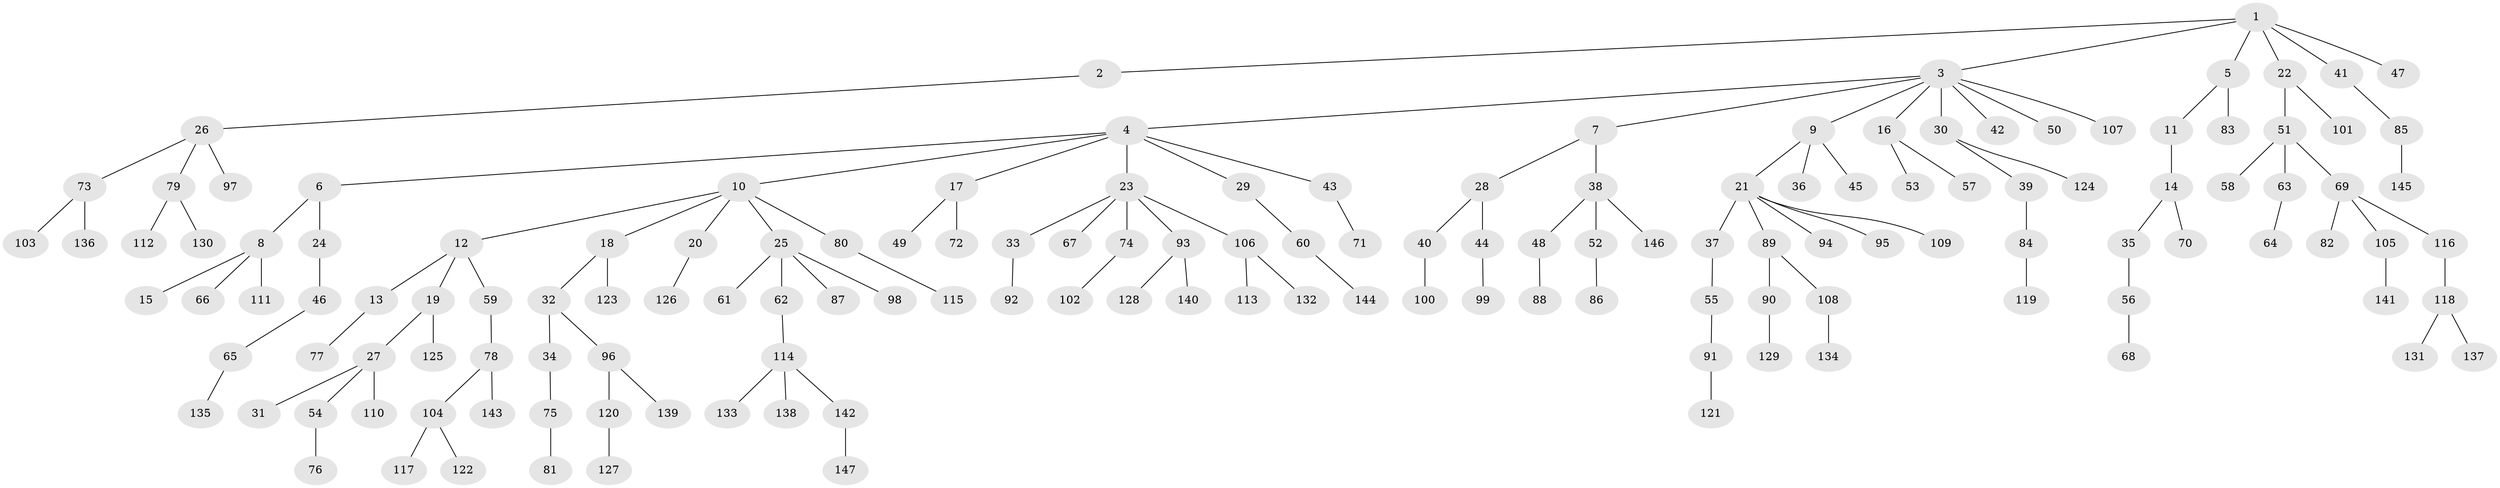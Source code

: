 // coarse degree distribution, {6: 0.010309278350515464, 8: 0.010309278350515464, 11: 0.010309278350515464, 2: 0.21649484536082475, 3: 0.13402061855670103, 7: 0.010309278350515464, 4: 0.041237113402061855, 1: 0.5463917525773195, 5: 0.020618556701030927}
// Generated by graph-tools (version 1.1) at 2025/42/03/06/25 10:42:02]
// undirected, 147 vertices, 146 edges
graph export_dot {
graph [start="1"]
  node [color=gray90,style=filled];
  1;
  2;
  3;
  4;
  5;
  6;
  7;
  8;
  9;
  10;
  11;
  12;
  13;
  14;
  15;
  16;
  17;
  18;
  19;
  20;
  21;
  22;
  23;
  24;
  25;
  26;
  27;
  28;
  29;
  30;
  31;
  32;
  33;
  34;
  35;
  36;
  37;
  38;
  39;
  40;
  41;
  42;
  43;
  44;
  45;
  46;
  47;
  48;
  49;
  50;
  51;
  52;
  53;
  54;
  55;
  56;
  57;
  58;
  59;
  60;
  61;
  62;
  63;
  64;
  65;
  66;
  67;
  68;
  69;
  70;
  71;
  72;
  73;
  74;
  75;
  76;
  77;
  78;
  79;
  80;
  81;
  82;
  83;
  84;
  85;
  86;
  87;
  88;
  89;
  90;
  91;
  92;
  93;
  94;
  95;
  96;
  97;
  98;
  99;
  100;
  101;
  102;
  103;
  104;
  105;
  106;
  107;
  108;
  109;
  110;
  111;
  112;
  113;
  114;
  115;
  116;
  117;
  118;
  119;
  120;
  121;
  122;
  123;
  124;
  125;
  126;
  127;
  128;
  129;
  130;
  131;
  132;
  133;
  134;
  135;
  136;
  137;
  138;
  139;
  140;
  141;
  142;
  143;
  144;
  145;
  146;
  147;
  1 -- 2;
  1 -- 3;
  1 -- 5;
  1 -- 22;
  1 -- 41;
  1 -- 47;
  2 -- 26;
  3 -- 4;
  3 -- 7;
  3 -- 9;
  3 -- 16;
  3 -- 30;
  3 -- 42;
  3 -- 50;
  3 -- 107;
  4 -- 6;
  4 -- 10;
  4 -- 17;
  4 -- 23;
  4 -- 29;
  4 -- 43;
  5 -- 11;
  5 -- 83;
  6 -- 8;
  6 -- 24;
  7 -- 28;
  7 -- 38;
  8 -- 15;
  8 -- 66;
  8 -- 111;
  9 -- 21;
  9 -- 36;
  9 -- 45;
  10 -- 12;
  10 -- 18;
  10 -- 20;
  10 -- 25;
  10 -- 80;
  11 -- 14;
  12 -- 13;
  12 -- 19;
  12 -- 59;
  13 -- 77;
  14 -- 35;
  14 -- 70;
  16 -- 53;
  16 -- 57;
  17 -- 49;
  17 -- 72;
  18 -- 32;
  18 -- 123;
  19 -- 27;
  19 -- 125;
  20 -- 126;
  21 -- 37;
  21 -- 89;
  21 -- 94;
  21 -- 95;
  21 -- 109;
  22 -- 51;
  22 -- 101;
  23 -- 33;
  23 -- 67;
  23 -- 74;
  23 -- 93;
  23 -- 106;
  24 -- 46;
  25 -- 61;
  25 -- 62;
  25 -- 87;
  25 -- 98;
  26 -- 73;
  26 -- 79;
  26 -- 97;
  27 -- 31;
  27 -- 54;
  27 -- 110;
  28 -- 40;
  28 -- 44;
  29 -- 60;
  30 -- 39;
  30 -- 124;
  32 -- 34;
  32 -- 96;
  33 -- 92;
  34 -- 75;
  35 -- 56;
  37 -- 55;
  38 -- 48;
  38 -- 52;
  38 -- 146;
  39 -- 84;
  40 -- 100;
  41 -- 85;
  43 -- 71;
  44 -- 99;
  46 -- 65;
  48 -- 88;
  51 -- 58;
  51 -- 63;
  51 -- 69;
  52 -- 86;
  54 -- 76;
  55 -- 91;
  56 -- 68;
  59 -- 78;
  60 -- 144;
  62 -- 114;
  63 -- 64;
  65 -- 135;
  69 -- 82;
  69 -- 105;
  69 -- 116;
  73 -- 103;
  73 -- 136;
  74 -- 102;
  75 -- 81;
  78 -- 104;
  78 -- 143;
  79 -- 112;
  79 -- 130;
  80 -- 115;
  84 -- 119;
  85 -- 145;
  89 -- 90;
  89 -- 108;
  90 -- 129;
  91 -- 121;
  93 -- 128;
  93 -- 140;
  96 -- 120;
  96 -- 139;
  104 -- 117;
  104 -- 122;
  105 -- 141;
  106 -- 113;
  106 -- 132;
  108 -- 134;
  114 -- 133;
  114 -- 138;
  114 -- 142;
  116 -- 118;
  118 -- 131;
  118 -- 137;
  120 -- 127;
  142 -- 147;
}
